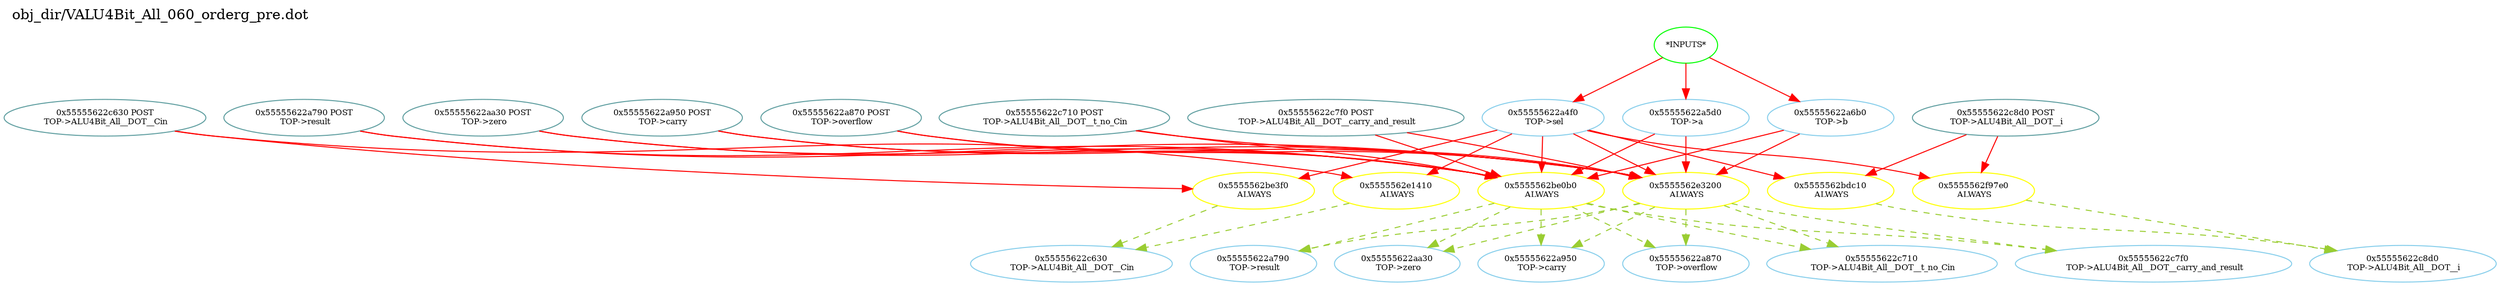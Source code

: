 digraph v3graph {
	graph	[label="obj_dir/VALU4Bit_All_060_orderg_pre.dot",
		 labelloc=t, labeljust=l,
		 //size="7.5,10",
		 rankdir=TB];
	n0	[fontsize=8 label="*INPUTS*", color=green];
	n0x55555622a330_1	[fontsize=8 label="0x55555622a4f0\n TOP->sel", color=skyblue];
	n0x55555622a330_2	[fontsize=8 label="0x55555622a5d0\n TOP->a", color=skyblue];
	n0x55555622a330_3	[fontsize=8 label="0x55555622a6b0\n TOP->b", color=skyblue];
	n0x55555622a330_4	[fontsize=8 label="0x5555562be3f0\n ALWAYS", color=yellow];
	n0x55555622a330_5	[fontsize=8 label="0x55555622c630\n TOP->ALU4Bit_All__DOT__Cin", color=skyblue];
	n0x55555622a330_6	[fontsize=8 label="0x55555622c630 POST\n TOP->ALU4Bit_All__DOT__Cin", color=CadetBlue];
	n0x55555622a330_7	[fontsize=8 label="0x5555562be0b0\n ALWAYS", color=yellow];
	n0x55555622a330_8	[fontsize=8 label="0x55555622a790\n TOP->result", color=skyblue];
	n0x55555622a330_9	[fontsize=8 label="0x55555622a790 POST\n TOP->result", color=CadetBlue];
	n0x55555622a330_10	[fontsize=8 label="0x55555622aa30\n TOP->zero", color=skyblue];
	n0x55555622a330_11	[fontsize=8 label="0x55555622aa30 POST\n TOP->zero", color=CadetBlue];
	n0x55555622a330_12	[fontsize=8 label="0x55555622a950\n TOP->carry", color=skyblue];
	n0x55555622a330_13	[fontsize=8 label="0x55555622a950 POST\n TOP->carry", color=CadetBlue];
	n0x55555622a330_14	[fontsize=8 label="0x55555622a870\n TOP->overflow", color=skyblue];
	n0x55555622a330_15	[fontsize=8 label="0x55555622a870 POST\n TOP->overflow", color=CadetBlue];
	n0x55555622a330_16	[fontsize=8 label="0x55555622c710\n TOP->ALU4Bit_All__DOT__t_no_Cin", color=skyblue];
	n0x55555622a330_17	[fontsize=8 label="0x55555622c710 POST\n TOP->ALU4Bit_All__DOT__t_no_Cin", color=CadetBlue];
	n0x55555622a330_18	[fontsize=8 label="0x55555622c7f0\n TOP->ALU4Bit_All__DOT__carry_and_result", color=skyblue];
	n0x55555622a330_19	[fontsize=8 label="0x55555622c7f0 POST\n TOP->ALU4Bit_All__DOT__carry_and_result", color=CadetBlue];
	n0x55555622a330_20	[fontsize=8 label="0x5555562bdc10\n ALWAYS", color=yellow];
	n0x55555622a330_21	[fontsize=8 label="0x55555622c8d0\n TOP->ALU4Bit_All__DOT__i", color=skyblue];
	n0x55555622a330_22	[fontsize=8 label="0x55555622c8d0 POST\n TOP->ALU4Bit_All__DOT__i", color=CadetBlue];
	n0x55555622a330_23	[fontsize=8 label="0x5555562e1410\n ALWAYS", color=yellow];
	n0x55555622a330_24	[fontsize=8 label="0x5555562e3200\n ALWAYS", color=yellow];
	n0x55555622a330_25	[fontsize=8 label="0x5555562f97e0\n ALWAYS", color=yellow];
	n0 -> n0x55555622a330_1 [fontsize=8 label="" weight=1 color=red];
	n0 -> n0x55555622a330_2 [fontsize=8 label="" weight=1 color=red];
	n0 -> n0x55555622a330_3 [fontsize=8 label="" weight=1 color=red];
	n0x55555622a330_1 -> n0x55555622a330_4 [fontsize=8 label="" weight=8 color=red];
	n0x55555622a330_1 -> n0x55555622a330_7 [fontsize=8 label="" weight=8 color=red];
	n0x55555622a330_1 -> n0x55555622a330_20 [fontsize=8 label="" weight=8 color=red];
	n0x55555622a330_1 -> n0x55555622a330_23 [fontsize=8 label="" weight=8 color=red];
	n0x55555622a330_1 -> n0x55555622a330_24 [fontsize=8 label="" weight=8 color=red];
	n0x55555622a330_1 -> n0x55555622a330_25 [fontsize=8 label="" weight=8 color=red];
	n0x55555622a330_2 -> n0x55555622a330_7 [fontsize=8 label="" weight=8 color=red];
	n0x55555622a330_2 -> n0x55555622a330_24 [fontsize=8 label="" weight=8 color=red];
	n0x55555622a330_3 -> n0x55555622a330_7 [fontsize=8 label="" weight=8 color=red];
	n0x55555622a330_3 -> n0x55555622a330_24 [fontsize=8 label="" weight=8 color=red];
	n0x55555622a330_4 -> n0x55555622a330_5 [fontsize=8 label="" weight=1 color=yellowGreen style=dashed];
	n0x55555622a330_6 -> n0x55555622a330_4 [fontsize=8 label="" weight=2 color=red];
	n0x55555622a330_6 -> n0x55555622a330_23 [fontsize=8 label="" weight=2 color=red];
	n0x55555622a330_7 -> n0x55555622a330_8 [fontsize=8 label="" weight=1 color=yellowGreen style=dashed];
	n0x55555622a330_7 -> n0x55555622a330_10 [fontsize=8 label="" weight=1 color=yellowGreen style=dashed];
	n0x55555622a330_7 -> n0x55555622a330_12 [fontsize=8 label="" weight=1 color=yellowGreen style=dashed];
	n0x55555622a330_7 -> n0x55555622a330_14 [fontsize=8 label="" weight=1 color=yellowGreen style=dashed];
	n0x55555622a330_7 -> n0x55555622a330_16 [fontsize=8 label="" weight=1 color=yellowGreen style=dashed];
	n0x55555622a330_7 -> n0x55555622a330_18 [fontsize=8 label="" weight=1 color=yellowGreen style=dashed];
	n0x55555622a330_9 -> n0x55555622a330_7 [fontsize=8 label="" weight=2 color=red];
	n0x55555622a330_9 -> n0x55555622a330_24 [fontsize=8 label="" weight=2 color=red];
	n0x55555622a330_11 -> n0x55555622a330_7 [fontsize=8 label="" weight=2 color=red];
	n0x55555622a330_11 -> n0x55555622a330_24 [fontsize=8 label="" weight=2 color=red];
	n0x55555622a330_13 -> n0x55555622a330_7 [fontsize=8 label="" weight=2 color=red];
	n0x55555622a330_13 -> n0x55555622a330_24 [fontsize=8 label="" weight=2 color=red];
	n0x55555622a330_15 -> n0x55555622a330_7 [fontsize=8 label="" weight=2 color=red];
	n0x55555622a330_15 -> n0x55555622a330_24 [fontsize=8 label="" weight=2 color=red];
	n0x55555622a330_17 -> n0x55555622a330_7 [fontsize=8 label="" weight=2 color=red];
	n0x55555622a330_17 -> n0x55555622a330_24 [fontsize=8 label="" weight=2 color=red];
	n0x55555622a330_19 -> n0x55555622a330_7 [fontsize=8 label="" weight=2 color=red];
	n0x55555622a330_19 -> n0x55555622a330_24 [fontsize=8 label="" weight=2 color=red];
	n0x55555622a330_20 -> n0x55555622a330_21 [fontsize=8 label="" weight=1 color=yellowGreen style=dashed];
	n0x55555622a330_22 -> n0x55555622a330_20 [fontsize=8 label="" weight=2 color=red];
	n0x55555622a330_22 -> n0x55555622a330_25 [fontsize=8 label="" weight=2 color=red];
	n0x55555622a330_23 -> n0x55555622a330_5 [fontsize=8 label="" weight=1 color=yellowGreen style=dashed];
	n0x55555622a330_24 -> n0x55555622a330_8 [fontsize=8 label="" weight=1 color=yellowGreen style=dashed];
	n0x55555622a330_24 -> n0x55555622a330_10 [fontsize=8 label="" weight=1 color=yellowGreen style=dashed];
	n0x55555622a330_24 -> n0x55555622a330_12 [fontsize=8 label="" weight=1 color=yellowGreen style=dashed];
	n0x55555622a330_24 -> n0x55555622a330_14 [fontsize=8 label="" weight=1 color=yellowGreen style=dashed];
	n0x55555622a330_24 -> n0x55555622a330_16 [fontsize=8 label="" weight=1 color=yellowGreen style=dashed];
	n0x55555622a330_24 -> n0x55555622a330_18 [fontsize=8 label="" weight=1 color=yellowGreen style=dashed];
	n0x55555622a330_25 -> n0x55555622a330_21 [fontsize=8 label="" weight=1 color=yellowGreen style=dashed];
}
